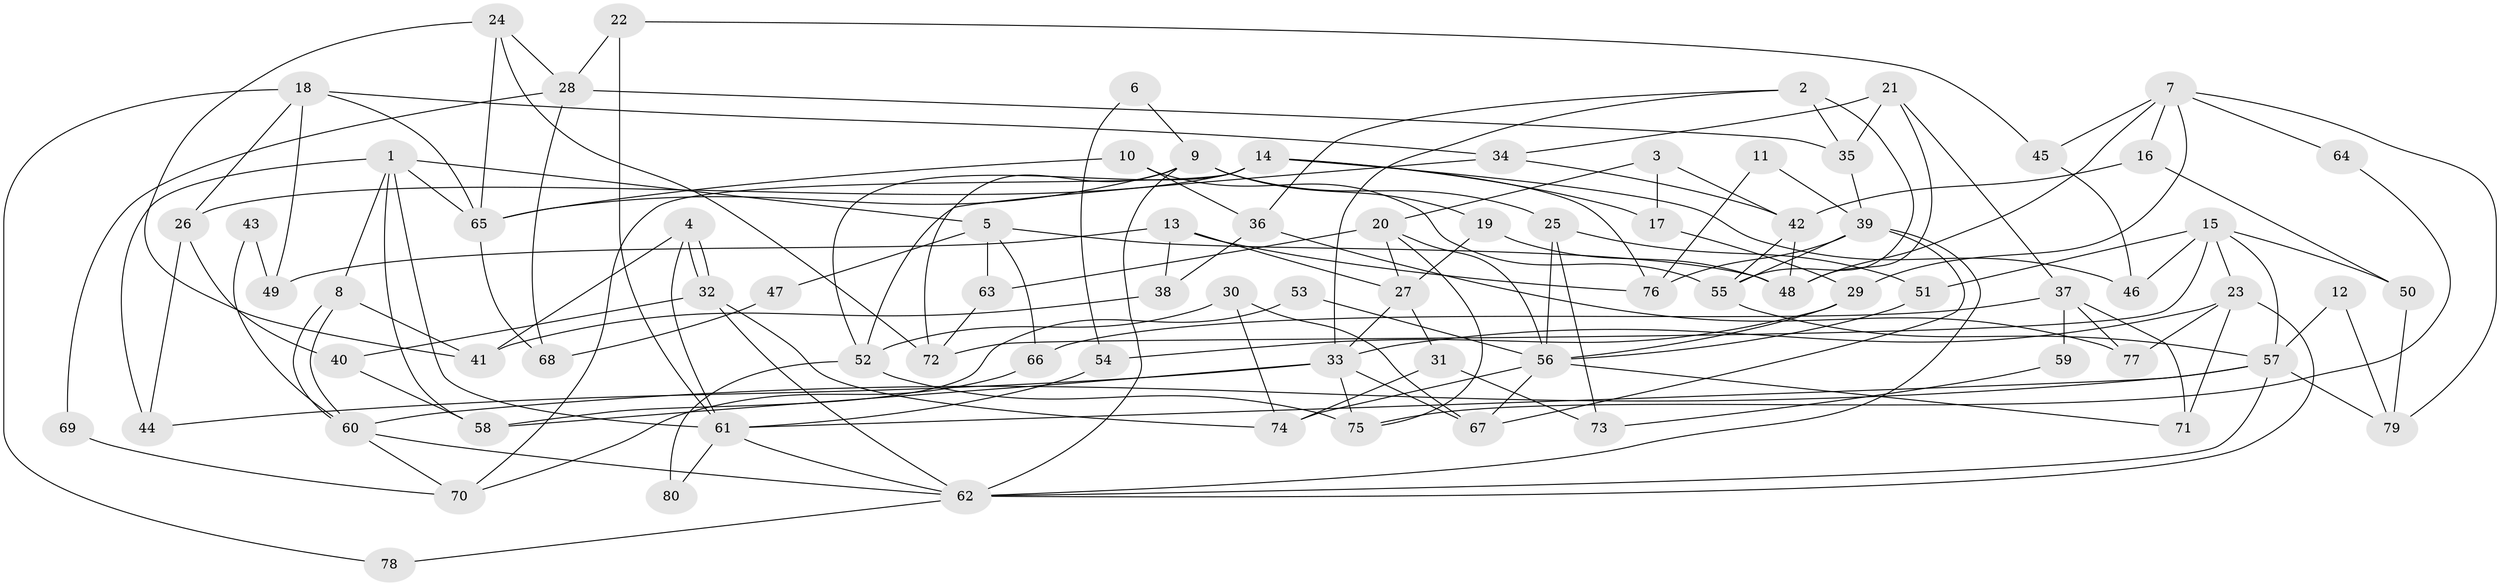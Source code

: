 // Generated by graph-tools (version 1.1) at 2025/35/03/09/25 02:35:54]
// undirected, 80 vertices, 160 edges
graph export_dot {
graph [start="1"]
  node [color=gray90,style=filled];
  1;
  2;
  3;
  4;
  5;
  6;
  7;
  8;
  9;
  10;
  11;
  12;
  13;
  14;
  15;
  16;
  17;
  18;
  19;
  20;
  21;
  22;
  23;
  24;
  25;
  26;
  27;
  28;
  29;
  30;
  31;
  32;
  33;
  34;
  35;
  36;
  37;
  38;
  39;
  40;
  41;
  42;
  43;
  44;
  45;
  46;
  47;
  48;
  49;
  50;
  51;
  52;
  53;
  54;
  55;
  56;
  57;
  58;
  59;
  60;
  61;
  62;
  63;
  64;
  65;
  66;
  67;
  68;
  69;
  70;
  71;
  72;
  73;
  74;
  75;
  76;
  77;
  78;
  79;
  80;
  1 -- 61;
  1 -- 65;
  1 -- 5;
  1 -- 8;
  1 -- 44;
  1 -- 58;
  2 -- 33;
  2 -- 55;
  2 -- 35;
  2 -- 36;
  3 -- 42;
  3 -- 20;
  3 -- 17;
  4 -- 32;
  4 -- 32;
  4 -- 61;
  4 -- 41;
  5 -- 48;
  5 -- 47;
  5 -- 63;
  5 -- 66;
  6 -- 54;
  6 -- 9;
  7 -- 16;
  7 -- 48;
  7 -- 29;
  7 -- 45;
  7 -- 64;
  7 -- 79;
  8 -- 60;
  8 -- 60;
  8 -- 41;
  9 -- 72;
  9 -- 65;
  9 -- 19;
  9 -- 25;
  9 -- 62;
  10 -- 65;
  10 -- 36;
  10 -- 55;
  11 -- 39;
  11 -- 76;
  12 -- 79;
  12 -- 57;
  13 -- 38;
  13 -- 27;
  13 -- 49;
  13 -- 76;
  14 -- 52;
  14 -- 70;
  14 -- 17;
  14 -- 26;
  14 -- 46;
  14 -- 76;
  15 -- 51;
  15 -- 57;
  15 -- 23;
  15 -- 46;
  15 -- 50;
  15 -- 72;
  16 -- 42;
  16 -- 50;
  17 -- 29;
  18 -- 26;
  18 -- 34;
  18 -- 49;
  18 -- 65;
  18 -- 78;
  19 -- 27;
  19 -- 48;
  20 -- 56;
  20 -- 63;
  20 -- 27;
  20 -- 75;
  21 -- 35;
  21 -- 48;
  21 -- 34;
  21 -- 37;
  22 -- 45;
  22 -- 61;
  22 -- 28;
  23 -- 62;
  23 -- 33;
  23 -- 71;
  23 -- 77;
  24 -- 41;
  24 -- 28;
  24 -- 65;
  24 -- 72;
  25 -- 56;
  25 -- 51;
  25 -- 73;
  26 -- 40;
  26 -- 44;
  27 -- 33;
  27 -- 31;
  28 -- 35;
  28 -- 68;
  28 -- 69;
  29 -- 54;
  29 -- 56;
  30 -- 74;
  30 -- 67;
  30 -- 52;
  31 -- 74;
  31 -- 73;
  32 -- 62;
  32 -- 40;
  32 -- 74;
  33 -- 44;
  33 -- 58;
  33 -- 67;
  33 -- 75;
  34 -- 52;
  34 -- 42;
  35 -- 39;
  36 -- 77;
  36 -- 38;
  37 -- 71;
  37 -- 59;
  37 -- 66;
  37 -- 77;
  38 -- 41;
  39 -- 76;
  39 -- 55;
  39 -- 62;
  39 -- 67;
  40 -- 58;
  42 -- 55;
  42 -- 48;
  43 -- 60;
  43 -- 49;
  45 -- 46;
  47 -- 68;
  50 -- 79;
  51 -- 56;
  52 -- 75;
  52 -- 80;
  53 -- 58;
  53 -- 56;
  54 -- 61;
  55 -- 57;
  56 -- 67;
  56 -- 71;
  56 -- 74;
  57 -- 62;
  57 -- 60;
  57 -- 61;
  57 -- 79;
  59 -- 73;
  60 -- 62;
  60 -- 70;
  61 -- 62;
  61 -- 80;
  62 -- 78;
  63 -- 72;
  64 -- 75;
  65 -- 68;
  66 -- 70;
  69 -- 70;
}
